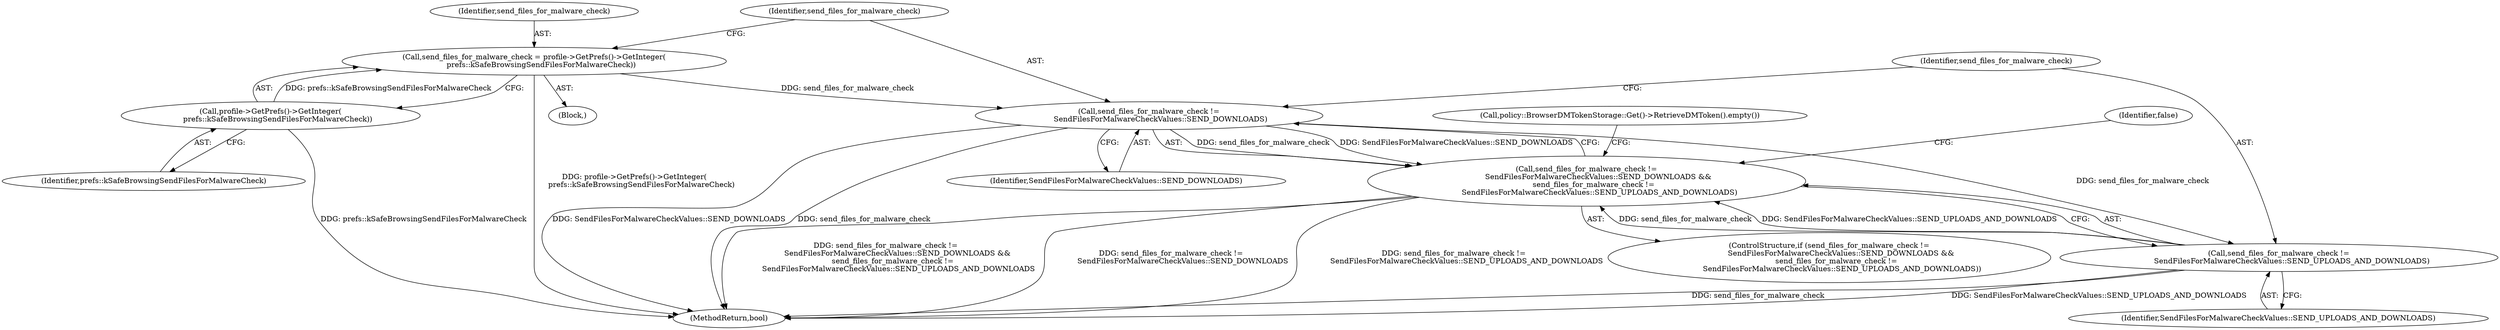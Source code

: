 digraph "0_Chrome_507241119f279c31766bd41c33d6ffb6851e2d7e_3@API" {
"1000144" [label="(Call,send_files_for_malware_check = profile->GetPrefs()->GetInteger(\n      prefs::kSafeBrowsingSendFilesForMalwareCheck))"];
"1000146" [label="(Call,profile->GetPrefs()->GetInteger(\n      prefs::kSafeBrowsingSendFilesForMalwareCheck))"];
"1000150" [label="(Call,send_files_for_malware_check !=\n          SendFilesForMalwareCheckValues::SEND_DOWNLOADS)"];
"1000149" [label="(Call,send_files_for_malware_check !=\n          SendFilesForMalwareCheckValues::SEND_DOWNLOADS &&\n      send_files_for_malware_check !=\n           SendFilesForMalwareCheckValues::SEND_UPLOADS_AND_DOWNLOADS)"];
"1000153" [label="(Call,send_files_for_malware_check !=\n           SendFilesForMalwareCheckValues::SEND_UPLOADS_AND_DOWNLOADS)"];
"1000144" [label="(Call,send_files_for_malware_check = profile->GetPrefs()->GetInteger(\n      prefs::kSafeBrowsingSendFilesForMalwareCheck))"];
"1000102" [label="(Block,)"];
"1000148" [label="(ControlStructure,if (send_files_for_malware_check !=\n          SendFilesForMalwareCheckValues::SEND_DOWNLOADS &&\n      send_files_for_malware_check !=\n           SendFilesForMalwareCheckValues::SEND_UPLOADS_AND_DOWNLOADS))"];
"1000152" [label="(Identifier,SendFilesForMalwareCheckValues::SEND_DOWNLOADS)"];
"1000150" [label="(Call,send_files_for_malware_check !=\n          SendFilesForMalwareCheckValues::SEND_DOWNLOADS)"];
"1000157" [label="(Identifier,false)"];
"1000149" [label="(Call,send_files_for_malware_check !=\n          SendFilesForMalwareCheckValues::SEND_DOWNLOADS &&\n      send_files_for_malware_check !=\n           SendFilesForMalwareCheckValues::SEND_UPLOADS_AND_DOWNLOADS)"];
"1000145" [label="(Identifier,send_files_for_malware_check)"];
"1000147" [label="(Identifier,prefs::kSafeBrowsingSendFilesForMalwareCheck)"];
"1000160" [label="(Call,policy::BrowserDMTokenStorage::Get()->RetrieveDMToken().empty())"];
"1000151" [label="(Identifier,send_files_for_malware_check)"];
"1000153" [label="(Call,send_files_for_malware_check !=\n           SendFilesForMalwareCheckValues::SEND_UPLOADS_AND_DOWNLOADS)"];
"1000146" [label="(Call,profile->GetPrefs()->GetInteger(\n      prefs::kSafeBrowsingSendFilesForMalwareCheck))"];
"1000155" [label="(Identifier,SendFilesForMalwareCheckValues::SEND_UPLOADS_AND_DOWNLOADS)"];
"1000154" [label="(Identifier,send_files_for_malware_check)"];
"1000161" [label="(MethodReturn,bool)"];
"1000144" -> "1000102"  [label="AST: "];
"1000144" -> "1000146"  [label="CFG: "];
"1000145" -> "1000144"  [label="AST: "];
"1000146" -> "1000144"  [label="AST: "];
"1000151" -> "1000144"  [label="CFG: "];
"1000144" -> "1000161"  [label="DDG: profile->GetPrefs()->GetInteger(\n      prefs::kSafeBrowsingSendFilesForMalwareCheck)"];
"1000146" -> "1000144"  [label="DDG: prefs::kSafeBrowsingSendFilesForMalwareCheck"];
"1000144" -> "1000150"  [label="DDG: send_files_for_malware_check"];
"1000146" -> "1000147"  [label="CFG: "];
"1000147" -> "1000146"  [label="AST: "];
"1000146" -> "1000161"  [label="DDG: prefs::kSafeBrowsingSendFilesForMalwareCheck"];
"1000150" -> "1000149"  [label="AST: "];
"1000150" -> "1000152"  [label="CFG: "];
"1000151" -> "1000150"  [label="AST: "];
"1000152" -> "1000150"  [label="AST: "];
"1000154" -> "1000150"  [label="CFG: "];
"1000149" -> "1000150"  [label="CFG: "];
"1000150" -> "1000161"  [label="DDG: send_files_for_malware_check"];
"1000150" -> "1000161"  [label="DDG: SendFilesForMalwareCheckValues::SEND_DOWNLOADS"];
"1000150" -> "1000149"  [label="DDG: send_files_for_malware_check"];
"1000150" -> "1000149"  [label="DDG: SendFilesForMalwareCheckValues::SEND_DOWNLOADS"];
"1000150" -> "1000153"  [label="DDG: send_files_for_malware_check"];
"1000149" -> "1000148"  [label="AST: "];
"1000149" -> "1000153"  [label="CFG: "];
"1000153" -> "1000149"  [label="AST: "];
"1000157" -> "1000149"  [label="CFG: "];
"1000160" -> "1000149"  [label="CFG: "];
"1000149" -> "1000161"  [label="DDG: send_files_for_malware_check !=\n          SendFilesForMalwareCheckValues::SEND_DOWNLOADS &&\n      send_files_for_malware_check !=\n           SendFilesForMalwareCheckValues::SEND_UPLOADS_AND_DOWNLOADS"];
"1000149" -> "1000161"  [label="DDG: send_files_for_malware_check !=\n          SendFilesForMalwareCheckValues::SEND_DOWNLOADS"];
"1000149" -> "1000161"  [label="DDG: send_files_for_malware_check !=\n           SendFilesForMalwareCheckValues::SEND_UPLOADS_AND_DOWNLOADS"];
"1000153" -> "1000149"  [label="DDG: send_files_for_malware_check"];
"1000153" -> "1000149"  [label="DDG: SendFilesForMalwareCheckValues::SEND_UPLOADS_AND_DOWNLOADS"];
"1000153" -> "1000155"  [label="CFG: "];
"1000154" -> "1000153"  [label="AST: "];
"1000155" -> "1000153"  [label="AST: "];
"1000153" -> "1000161"  [label="DDG: send_files_for_malware_check"];
"1000153" -> "1000161"  [label="DDG: SendFilesForMalwareCheckValues::SEND_UPLOADS_AND_DOWNLOADS"];
}
